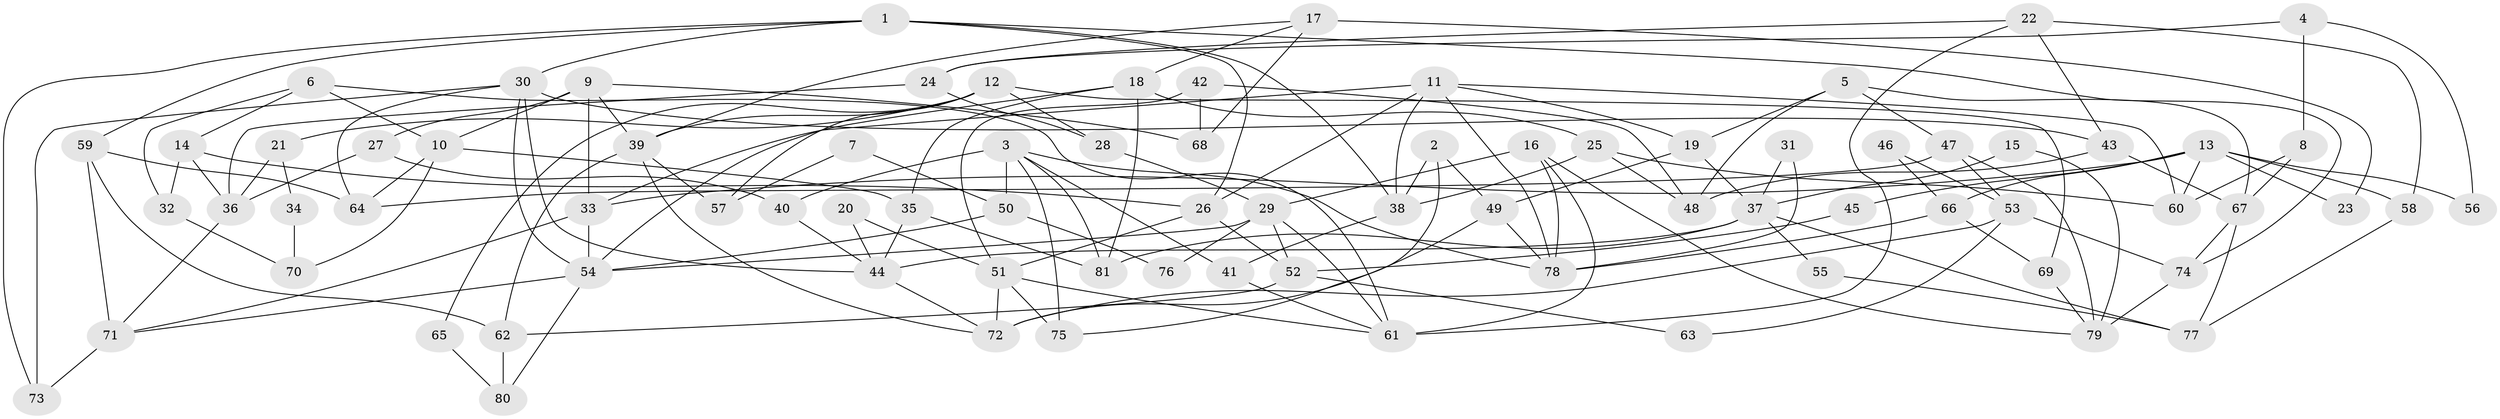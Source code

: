 // Generated by graph-tools (version 1.1) at 2025/02/03/09/25 03:02:03]
// undirected, 81 vertices, 162 edges
graph export_dot {
graph [start="1"]
  node [color=gray90,style=filled];
  1;
  2;
  3;
  4;
  5;
  6;
  7;
  8;
  9;
  10;
  11;
  12;
  13;
  14;
  15;
  16;
  17;
  18;
  19;
  20;
  21;
  22;
  23;
  24;
  25;
  26;
  27;
  28;
  29;
  30;
  31;
  32;
  33;
  34;
  35;
  36;
  37;
  38;
  39;
  40;
  41;
  42;
  43;
  44;
  45;
  46;
  47;
  48;
  49;
  50;
  51;
  52;
  53;
  54;
  55;
  56;
  57;
  58;
  59;
  60;
  61;
  62;
  63;
  64;
  65;
  66;
  67;
  68;
  69;
  70;
  71;
  72;
  73;
  74;
  75;
  76;
  77;
  78;
  79;
  80;
  81;
  1 -- 59;
  1 -- 38;
  1 -- 26;
  1 -- 30;
  1 -- 73;
  1 -- 74;
  2 -- 38;
  2 -- 49;
  2 -- 75;
  3 -- 81;
  3 -- 78;
  3 -- 40;
  3 -- 41;
  3 -- 50;
  3 -- 75;
  4 -- 8;
  4 -- 24;
  4 -- 56;
  5 -- 47;
  5 -- 67;
  5 -- 19;
  5 -- 48;
  6 -- 10;
  6 -- 14;
  6 -- 32;
  6 -- 61;
  7 -- 50;
  7 -- 57;
  8 -- 67;
  8 -- 60;
  9 -- 33;
  9 -- 10;
  9 -- 27;
  9 -- 39;
  9 -- 68;
  10 -- 64;
  10 -- 35;
  10 -- 70;
  11 -- 33;
  11 -- 38;
  11 -- 19;
  11 -- 26;
  11 -- 60;
  11 -- 78;
  12 -- 28;
  12 -- 39;
  12 -- 21;
  12 -- 57;
  12 -- 65;
  12 -- 69;
  13 -- 60;
  13 -- 66;
  13 -- 23;
  13 -- 33;
  13 -- 45;
  13 -- 56;
  13 -- 58;
  14 -- 36;
  14 -- 26;
  14 -- 32;
  15 -- 37;
  15 -- 79;
  16 -- 29;
  16 -- 61;
  16 -- 78;
  16 -- 79;
  17 -- 39;
  17 -- 68;
  17 -- 18;
  17 -- 23;
  18 -- 54;
  18 -- 25;
  18 -- 35;
  18 -- 81;
  19 -- 37;
  19 -- 49;
  20 -- 44;
  20 -- 51;
  21 -- 36;
  21 -- 34;
  22 -- 61;
  22 -- 58;
  22 -- 24;
  22 -- 43;
  24 -- 36;
  24 -- 28;
  25 -- 48;
  25 -- 38;
  25 -- 60;
  26 -- 51;
  26 -- 52;
  27 -- 40;
  27 -- 36;
  28 -- 29;
  29 -- 61;
  29 -- 54;
  29 -- 52;
  29 -- 76;
  30 -- 44;
  30 -- 43;
  30 -- 54;
  30 -- 64;
  30 -- 73;
  31 -- 78;
  31 -- 37;
  32 -- 70;
  33 -- 71;
  33 -- 54;
  34 -- 70;
  35 -- 44;
  35 -- 81;
  36 -- 71;
  37 -- 81;
  37 -- 44;
  37 -- 55;
  37 -- 77;
  38 -- 41;
  39 -- 72;
  39 -- 57;
  39 -- 62;
  40 -- 44;
  41 -- 61;
  42 -- 51;
  42 -- 48;
  42 -- 68;
  43 -- 48;
  43 -- 67;
  44 -- 72;
  45 -- 52;
  46 -- 66;
  46 -- 53;
  47 -- 79;
  47 -- 64;
  47 -- 53;
  49 -- 78;
  49 -- 72;
  50 -- 54;
  50 -- 76;
  51 -- 75;
  51 -- 61;
  51 -- 72;
  52 -- 62;
  52 -- 63;
  53 -- 72;
  53 -- 63;
  53 -- 74;
  54 -- 71;
  54 -- 80;
  55 -- 77;
  58 -- 77;
  59 -- 71;
  59 -- 62;
  59 -- 64;
  62 -- 80;
  65 -- 80;
  66 -- 78;
  66 -- 69;
  67 -- 74;
  67 -- 77;
  69 -- 79;
  71 -- 73;
  74 -- 79;
}
